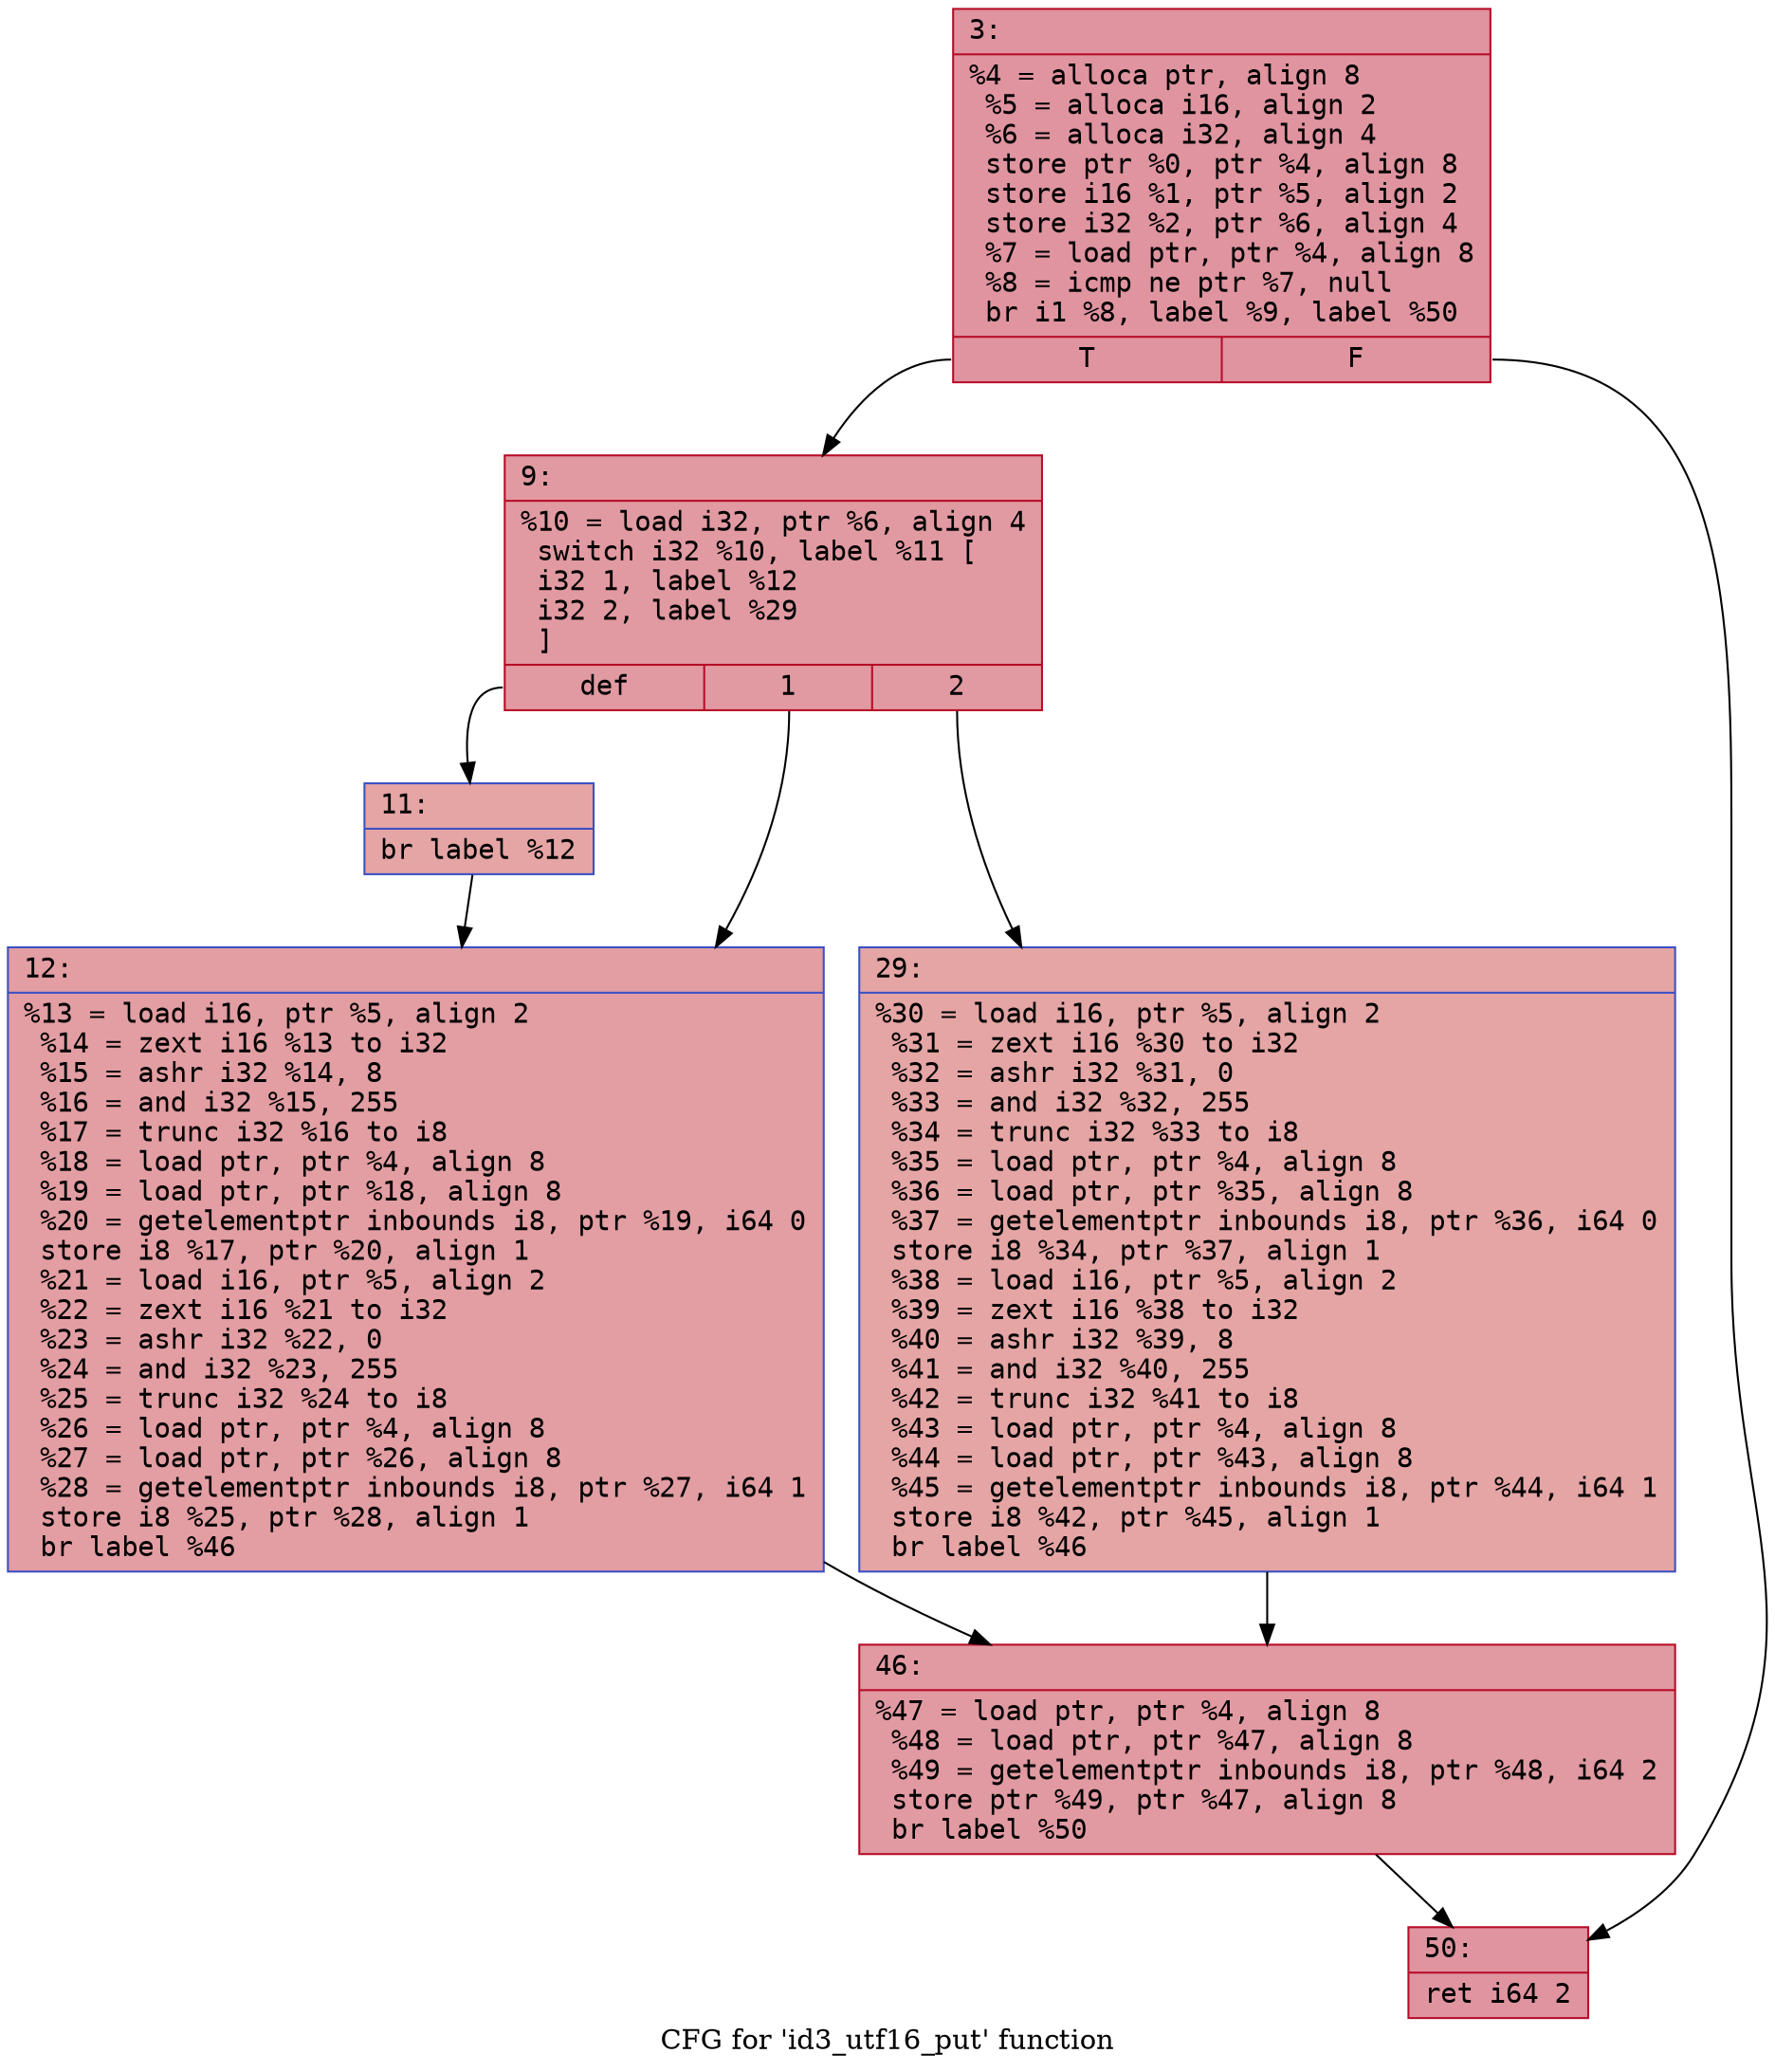 digraph "CFG for 'id3_utf16_put' function" {
	label="CFG for 'id3_utf16_put' function";

	Node0x6000021e2e90 [shape=record,color="#b70d28ff", style=filled, fillcolor="#b70d2870" fontname="Courier",label="{3:\l|  %4 = alloca ptr, align 8\l  %5 = alloca i16, align 2\l  %6 = alloca i32, align 4\l  store ptr %0, ptr %4, align 8\l  store i16 %1, ptr %5, align 2\l  store i32 %2, ptr %6, align 4\l  %7 = load ptr, ptr %4, align 8\l  %8 = icmp ne ptr %7, null\l  br i1 %8, label %9, label %50\l|{<s0>T|<s1>F}}"];
	Node0x6000021e2e90:s0 -> Node0x6000021e2ee0[tooltip="3 -> 9\nProbability 62.50%" ];
	Node0x6000021e2e90:s1 -> Node0x6000021e3070[tooltip="3 -> 50\nProbability 37.50%" ];
	Node0x6000021e2ee0 [shape=record,color="#b70d28ff", style=filled, fillcolor="#bb1b2c70" fontname="Courier",label="{9:\l|  %10 = load i32, ptr %6, align 4\l  switch i32 %10, label %11 [\l    i32 1, label %12\l    i32 2, label %29\l  ]\l|{<s0>def|<s1>1|<s2>2}}"];
	Node0x6000021e2ee0:s0 -> Node0x6000021e2f30[tooltip="9 -> 11\nProbability 33.33%" ];
	Node0x6000021e2ee0:s1 -> Node0x6000021e2f80[tooltip="9 -> 12\nProbability 33.33%" ];
	Node0x6000021e2ee0:s2 -> Node0x6000021e2fd0[tooltip="9 -> 29\nProbability 33.33%" ];
	Node0x6000021e2f30 [shape=record,color="#3d50c3ff", style=filled, fillcolor="#c5333470" fontname="Courier",label="{11:\l|  br label %12\l}"];
	Node0x6000021e2f30 -> Node0x6000021e2f80[tooltip="11 -> 12\nProbability 100.00%" ];
	Node0x6000021e2f80 [shape=record,color="#3d50c3ff", style=filled, fillcolor="#be242e70" fontname="Courier",label="{12:\l|  %13 = load i16, ptr %5, align 2\l  %14 = zext i16 %13 to i32\l  %15 = ashr i32 %14, 8\l  %16 = and i32 %15, 255\l  %17 = trunc i32 %16 to i8\l  %18 = load ptr, ptr %4, align 8\l  %19 = load ptr, ptr %18, align 8\l  %20 = getelementptr inbounds i8, ptr %19, i64 0\l  store i8 %17, ptr %20, align 1\l  %21 = load i16, ptr %5, align 2\l  %22 = zext i16 %21 to i32\l  %23 = ashr i32 %22, 0\l  %24 = and i32 %23, 255\l  %25 = trunc i32 %24 to i8\l  %26 = load ptr, ptr %4, align 8\l  %27 = load ptr, ptr %26, align 8\l  %28 = getelementptr inbounds i8, ptr %27, i64 1\l  store i8 %25, ptr %28, align 1\l  br label %46\l}"];
	Node0x6000021e2f80 -> Node0x6000021e3020[tooltip="12 -> 46\nProbability 100.00%" ];
	Node0x6000021e2fd0 [shape=record,color="#3d50c3ff", style=filled, fillcolor="#c5333470" fontname="Courier",label="{29:\l|  %30 = load i16, ptr %5, align 2\l  %31 = zext i16 %30 to i32\l  %32 = ashr i32 %31, 0\l  %33 = and i32 %32, 255\l  %34 = trunc i32 %33 to i8\l  %35 = load ptr, ptr %4, align 8\l  %36 = load ptr, ptr %35, align 8\l  %37 = getelementptr inbounds i8, ptr %36, i64 0\l  store i8 %34, ptr %37, align 1\l  %38 = load i16, ptr %5, align 2\l  %39 = zext i16 %38 to i32\l  %40 = ashr i32 %39, 8\l  %41 = and i32 %40, 255\l  %42 = trunc i32 %41 to i8\l  %43 = load ptr, ptr %4, align 8\l  %44 = load ptr, ptr %43, align 8\l  %45 = getelementptr inbounds i8, ptr %44, i64 1\l  store i8 %42, ptr %45, align 1\l  br label %46\l}"];
	Node0x6000021e2fd0 -> Node0x6000021e3020[tooltip="29 -> 46\nProbability 100.00%" ];
	Node0x6000021e3020 [shape=record,color="#b70d28ff", style=filled, fillcolor="#bb1b2c70" fontname="Courier",label="{46:\l|  %47 = load ptr, ptr %4, align 8\l  %48 = load ptr, ptr %47, align 8\l  %49 = getelementptr inbounds i8, ptr %48, i64 2\l  store ptr %49, ptr %47, align 8\l  br label %50\l}"];
	Node0x6000021e3020 -> Node0x6000021e3070[tooltip="46 -> 50\nProbability 100.00%" ];
	Node0x6000021e3070 [shape=record,color="#b70d28ff", style=filled, fillcolor="#b70d2870" fontname="Courier",label="{50:\l|  ret i64 2\l}"];
}
